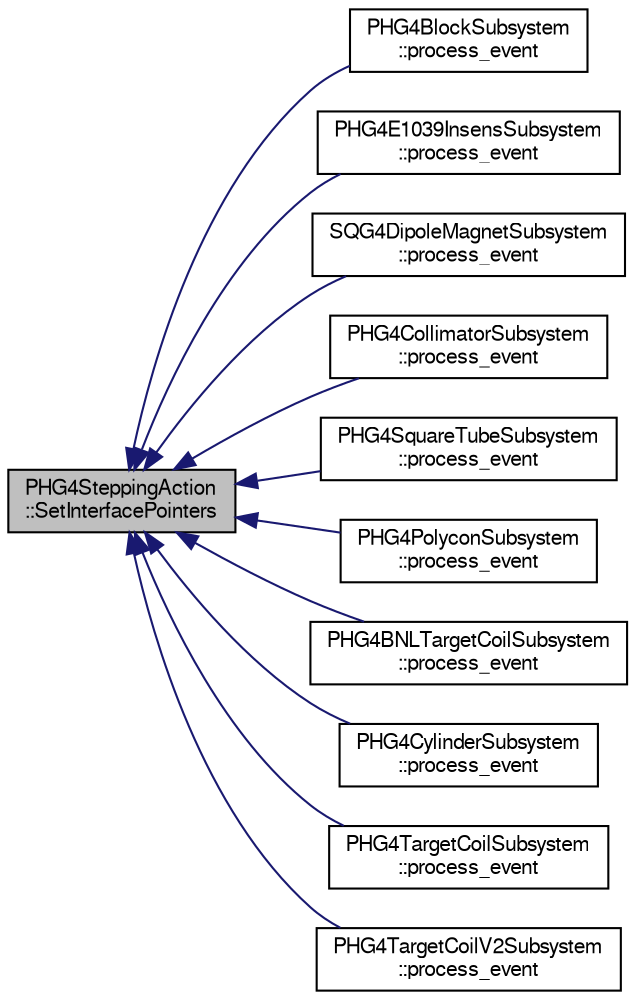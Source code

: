 digraph "PHG4SteppingAction::SetInterfacePointers"
{
  bgcolor="transparent";
  edge [fontname="FreeSans",fontsize="10",labelfontname="FreeSans",labelfontsize="10"];
  node [fontname="FreeSans",fontsize="10",shape=record];
  rankdir="LR";
  Node1 [label="PHG4SteppingAction\l::SetInterfacePointers",height=0.2,width=0.4,color="black", fillcolor="grey75", style="filled" fontcolor="black"];
  Node1 -> Node2 [dir="back",color="midnightblue",fontsize="10",style="solid",fontname="FreeSans"];
  Node2 [label="PHG4BlockSubsystem\l::process_event",height=0.2,width=0.4,color="black",URL="$df/d14/classPHG4BlockSubsystem.html#a1d211917dd38b977c018a7ddecb6ba6c",tooltip="event processing "];
  Node1 -> Node3 [dir="back",color="midnightblue",fontsize="10",style="solid",fontname="FreeSans"];
  Node3 [label="PHG4E1039InsensSubsystem\l::process_event",height=0.2,width=0.4,color="black",URL="$d9/d43/classPHG4E1039InsensSubsystem.html#a988fb957cc3d360f305f378e16142679",tooltip="event processing "];
  Node1 -> Node4 [dir="back",color="midnightblue",fontsize="10",style="solid",fontname="FreeSans"];
  Node4 [label="SQG4DipoleMagnetSubsystem\l::process_event",height=0.2,width=0.4,color="black",URL="$dc/d3f/classSQG4DipoleMagnetSubsystem.html#a987f9dd192d0398318a72f229fb715eb",tooltip="event processing "];
  Node1 -> Node5 [dir="back",color="midnightblue",fontsize="10",style="solid",fontname="FreeSans"];
  Node5 [label="PHG4CollimatorSubsystem\l::process_event",height=0.2,width=0.4,color="black",URL="$de/d78/classPHG4CollimatorSubsystem.html#a8933422bb733ada5a794e973e01f0079",tooltip="event processing "];
  Node1 -> Node6 [dir="back",color="midnightblue",fontsize="10",style="solid",fontname="FreeSans"];
  Node6 [label="PHG4SquareTubeSubsystem\l::process_event",height=0.2,width=0.4,color="black",URL="$d4/d2d/classPHG4SquareTubeSubsystem.html#a650047864e54a622d436bf28e799cbaf",tooltip="event processing "];
  Node1 -> Node7 [dir="back",color="midnightblue",fontsize="10",style="solid",fontname="FreeSans"];
  Node7 [label="PHG4PolyconSubsystem\l::process_event",height=0.2,width=0.4,color="black",URL="$d6/d12/classPHG4PolyconSubsystem.html#ac0d058ac20e3a49f36965d13fd13e24b",tooltip="event processing "];
  Node1 -> Node8 [dir="back",color="midnightblue",fontsize="10",style="solid",fontname="FreeSans"];
  Node8 [label="PHG4BNLTargetCoilSubsystem\l::process_event",height=0.2,width=0.4,color="black",URL="$d9/df7/classPHG4BNLTargetCoilSubsystem.html#a31f7ebfcefc9409d82820c828a04b013",tooltip="event processing "];
  Node1 -> Node9 [dir="back",color="midnightblue",fontsize="10",style="solid",fontname="FreeSans"];
  Node9 [label="PHG4CylinderSubsystem\l::process_event",height=0.2,width=0.4,color="black",URL="$db/dc5/classPHG4CylinderSubsystem.html#a8ddab379bffa6a52f20fb081561956bf",tooltip="event processing "];
  Node1 -> Node10 [dir="back",color="midnightblue",fontsize="10",style="solid",fontname="FreeSans"];
  Node10 [label="PHG4TargetCoilSubsystem\l::process_event",height=0.2,width=0.4,color="black",URL="$d8/d86/classPHG4TargetCoilSubsystem.html#a4ce5790874c8fecd4277af4218a64f55",tooltip="event processing "];
  Node1 -> Node11 [dir="back",color="midnightblue",fontsize="10",style="solid",fontname="FreeSans"];
  Node11 [label="PHG4TargetCoilV2Subsystem\l::process_event",height=0.2,width=0.4,color="black",URL="$db/ddf/classPHG4TargetCoilV2Subsystem.html#a24540dd12390a806e26dc44422be1f02",tooltip="event processing "];
}
